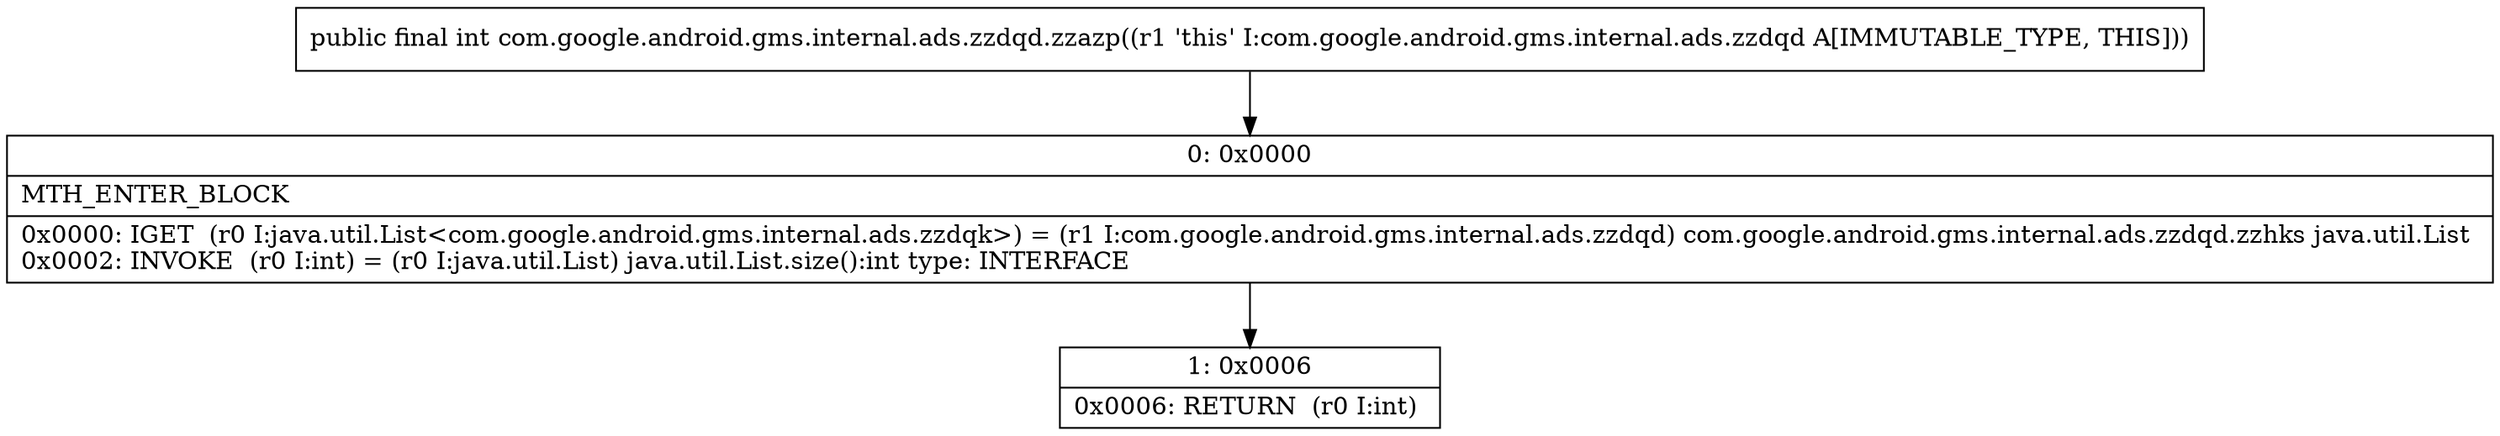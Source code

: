 digraph "CFG forcom.google.android.gms.internal.ads.zzdqd.zzazp()I" {
Node_0 [shape=record,label="{0\:\ 0x0000|MTH_ENTER_BLOCK\l|0x0000: IGET  (r0 I:java.util.List\<com.google.android.gms.internal.ads.zzdqk\>) = (r1 I:com.google.android.gms.internal.ads.zzdqd) com.google.android.gms.internal.ads.zzdqd.zzhks java.util.List \l0x0002: INVOKE  (r0 I:int) = (r0 I:java.util.List) java.util.List.size():int type: INTERFACE \l}"];
Node_1 [shape=record,label="{1\:\ 0x0006|0x0006: RETURN  (r0 I:int) \l}"];
MethodNode[shape=record,label="{public final int com.google.android.gms.internal.ads.zzdqd.zzazp((r1 'this' I:com.google.android.gms.internal.ads.zzdqd A[IMMUTABLE_TYPE, THIS])) }"];
MethodNode -> Node_0;
Node_0 -> Node_1;
}

